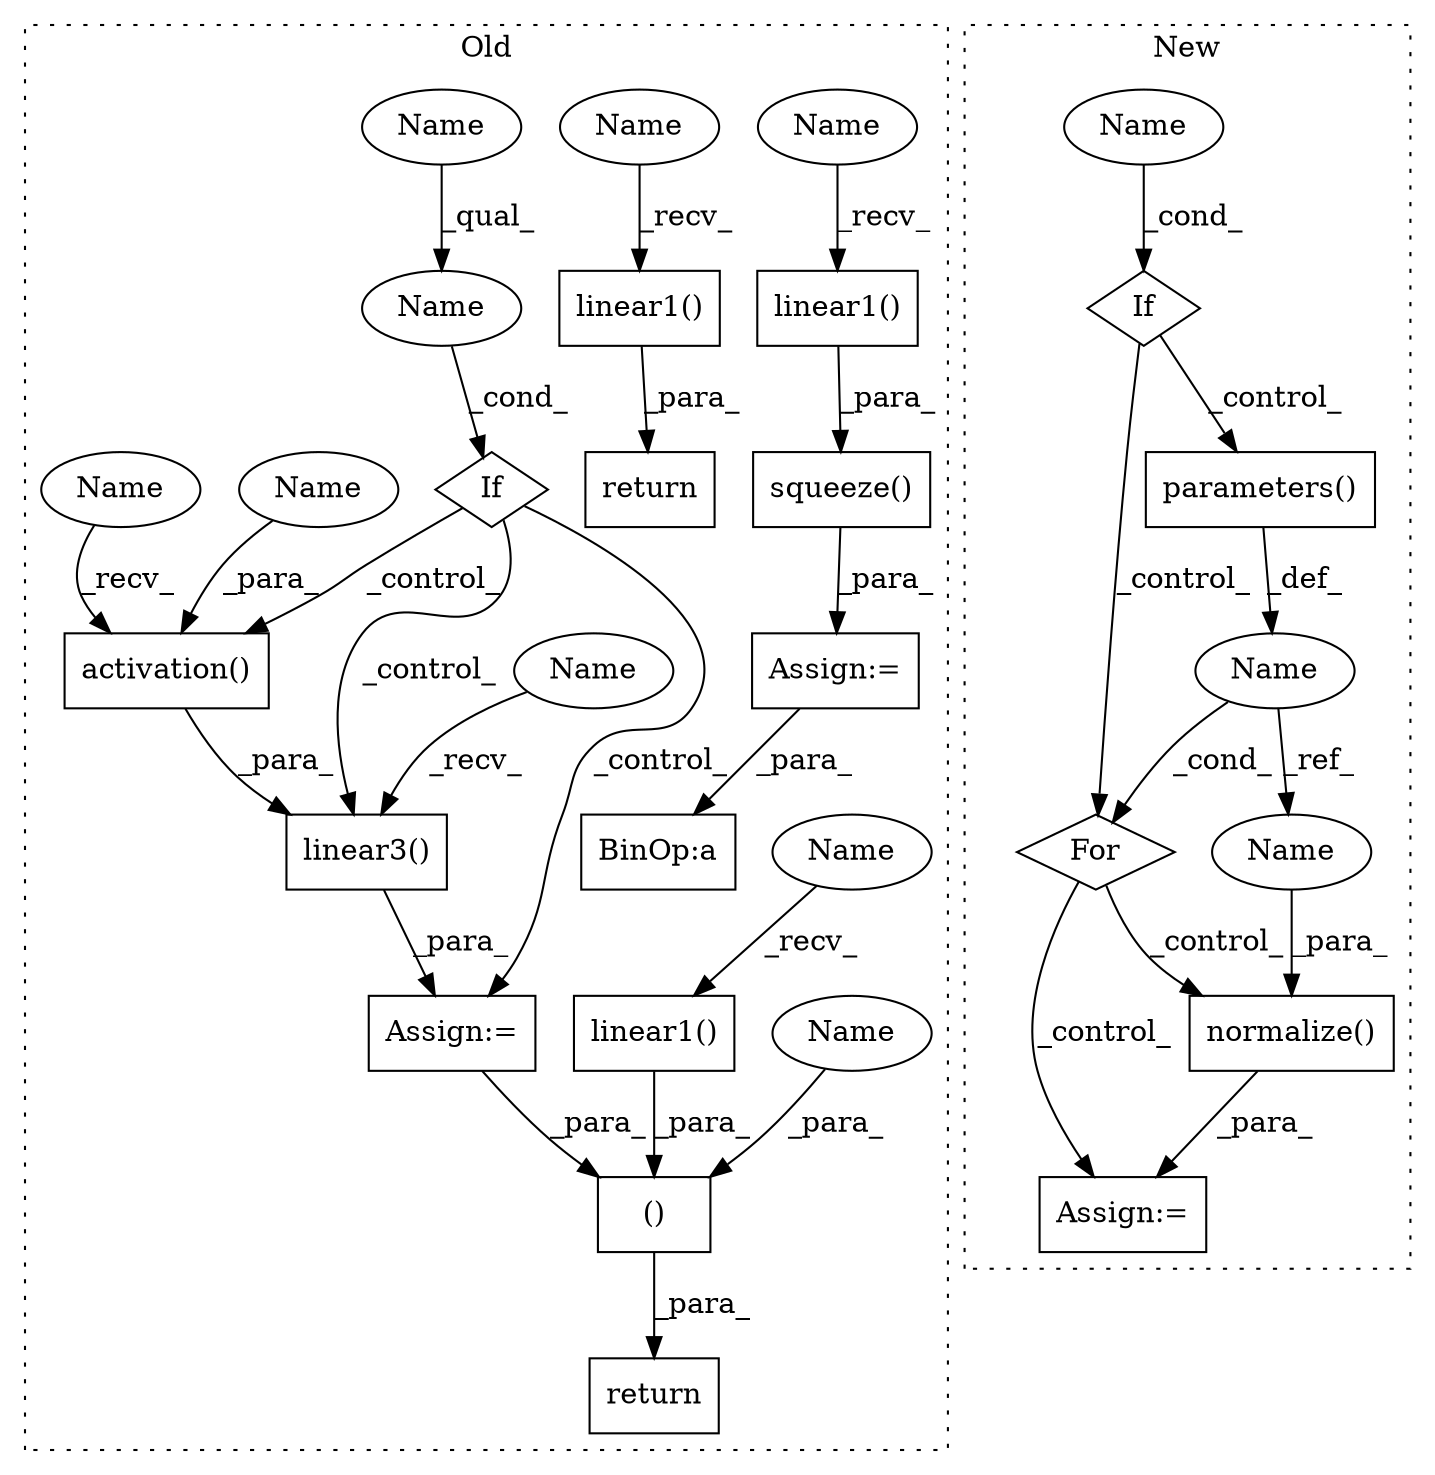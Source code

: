 digraph G {
subgraph cluster0 {
1 [label="linear1()" a="75" s="18896,18910" l="13,1" shape="box"];
5 [label="Assign:=" a="68" s="18879" l="3" shape="box"];
6 [label="linear1()" a="75" s="18343,18357" l="13,1" shape="box"];
8 [label="()" a="54" s="18765" l="26" shape="box"];
9 [label="linear1()" a="75" s="18149,18163" l="13,1" shape="box"];
10 [label="BinOp:a" a="82" s="19022" l="3" shape="box"];
14 [label="Assign:=" a="68" s="18524" l="3" shape="box"];
15 [label="squeeze()" a="75" s="18882,18911" l="14,1" shape="box"];
16 [label="return" a="93" s="18182" l="7" shape="box"];
17 [label="If" a="96" s="18470,18493" l="3,22" shape="diamond"];
18 [label="linear3()" a="75" s="18527,18566" l="13,1" shape="box"];
19 [label="Name" a="87" s="18473" l="20" shape="ellipse"];
20 [label="activation()" a="75" s="18540,18565" l="16,1" shape="box"];
21 [label="return" a="93" s="18749" l="7" shape="box"];
23 [label="Name" a="87" s="18556" l="9" shape="ellipse"];
24 [label="Name" a="87" s="18767" l="9" shape="ellipse"];
25 [label="Name" a="87" s="18149" l="4" shape="ellipse"];
26 [label="Name" a="87" s="18343" l="4" shape="ellipse"];
27 [label="Name" a="87" s="18527" l="4" shape="ellipse"];
28 [label="Name" a="87" s="18540" l="4" shape="ellipse"];
29 [label="Name" a="87" s="18896" l="4" shape="ellipse"];
30 [label="Name" a="87" s="18473" l="4" shape="ellipse"];
label = "Old";
style="dotted";
}
subgraph cluster1 {
2 [label="For" a="107" s="15316,15350" l="4,26" shape="diamond"];
3 [label="Name" a="87" s="15320" l="1" shape="ellipse"];
4 [label="Assign:=" a="68" s="15377" l="3" shape="box"];
7 [label="If" a="96" s="15269,15294" l="3,22" shape="diamond"];
11 [label="parameters()" a="75" s="15325" l="25" shape="box"];
12 [label="normalize()" a="75" s="15380,15393" l="12,8" shape="box"];
13 [label="Name" a="87" s="15272" l="22" shape="ellipse"];
22 [label="Name" a="87" s="15392" l="1" shape="ellipse"];
label = "New";
style="dotted";
}
1 -> 15 [label="_para_"];
2 -> 12 [label="_control_"];
2 -> 4 [label="_control_"];
3 -> 2 [label="_cond_"];
3 -> 22 [label="_ref_"];
5 -> 10 [label="_para_"];
6 -> 8 [label="_para_"];
7 -> 2 [label="_control_"];
7 -> 11 [label="_control_"];
8 -> 21 [label="_para_"];
9 -> 16 [label="_para_"];
11 -> 3 [label="_def_"];
12 -> 4 [label="_para_"];
13 -> 7 [label="_cond_"];
14 -> 8 [label="_para_"];
15 -> 5 [label="_para_"];
17 -> 14 [label="_control_"];
17 -> 20 [label="_control_"];
17 -> 18 [label="_control_"];
18 -> 14 [label="_para_"];
19 -> 17 [label="_cond_"];
20 -> 18 [label="_para_"];
22 -> 12 [label="_para_"];
23 -> 20 [label="_para_"];
24 -> 8 [label="_para_"];
25 -> 9 [label="_recv_"];
26 -> 6 [label="_recv_"];
27 -> 18 [label="_recv_"];
28 -> 20 [label="_recv_"];
29 -> 1 [label="_recv_"];
30 -> 19 [label="_qual_"];
}